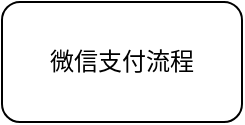 <mxfile version="20.7.4" type="github">
  <diagram id="dAJQC7efOA1lrwZXZdDK" name="第 1 页">
    <mxGraphModel dx="1406" dy="672" grid="1" gridSize="10" guides="1" tooltips="1" connect="1" arrows="1" fold="1" page="1" pageScale="1" pageWidth="827" pageHeight="1169" math="0" shadow="0">
      <root>
        <mxCell id="0" />
        <mxCell id="1" parent="0" />
        <mxCell id="AMWKVRr3nmXULrQ4TcSm-2" value="微信支付流程" style="rounded=1;whiteSpace=wrap;html=1;" vertex="1" parent="1">
          <mxGeometry x="320" y="60" width="120" height="60" as="geometry" />
        </mxCell>
      </root>
    </mxGraphModel>
  </diagram>
</mxfile>
